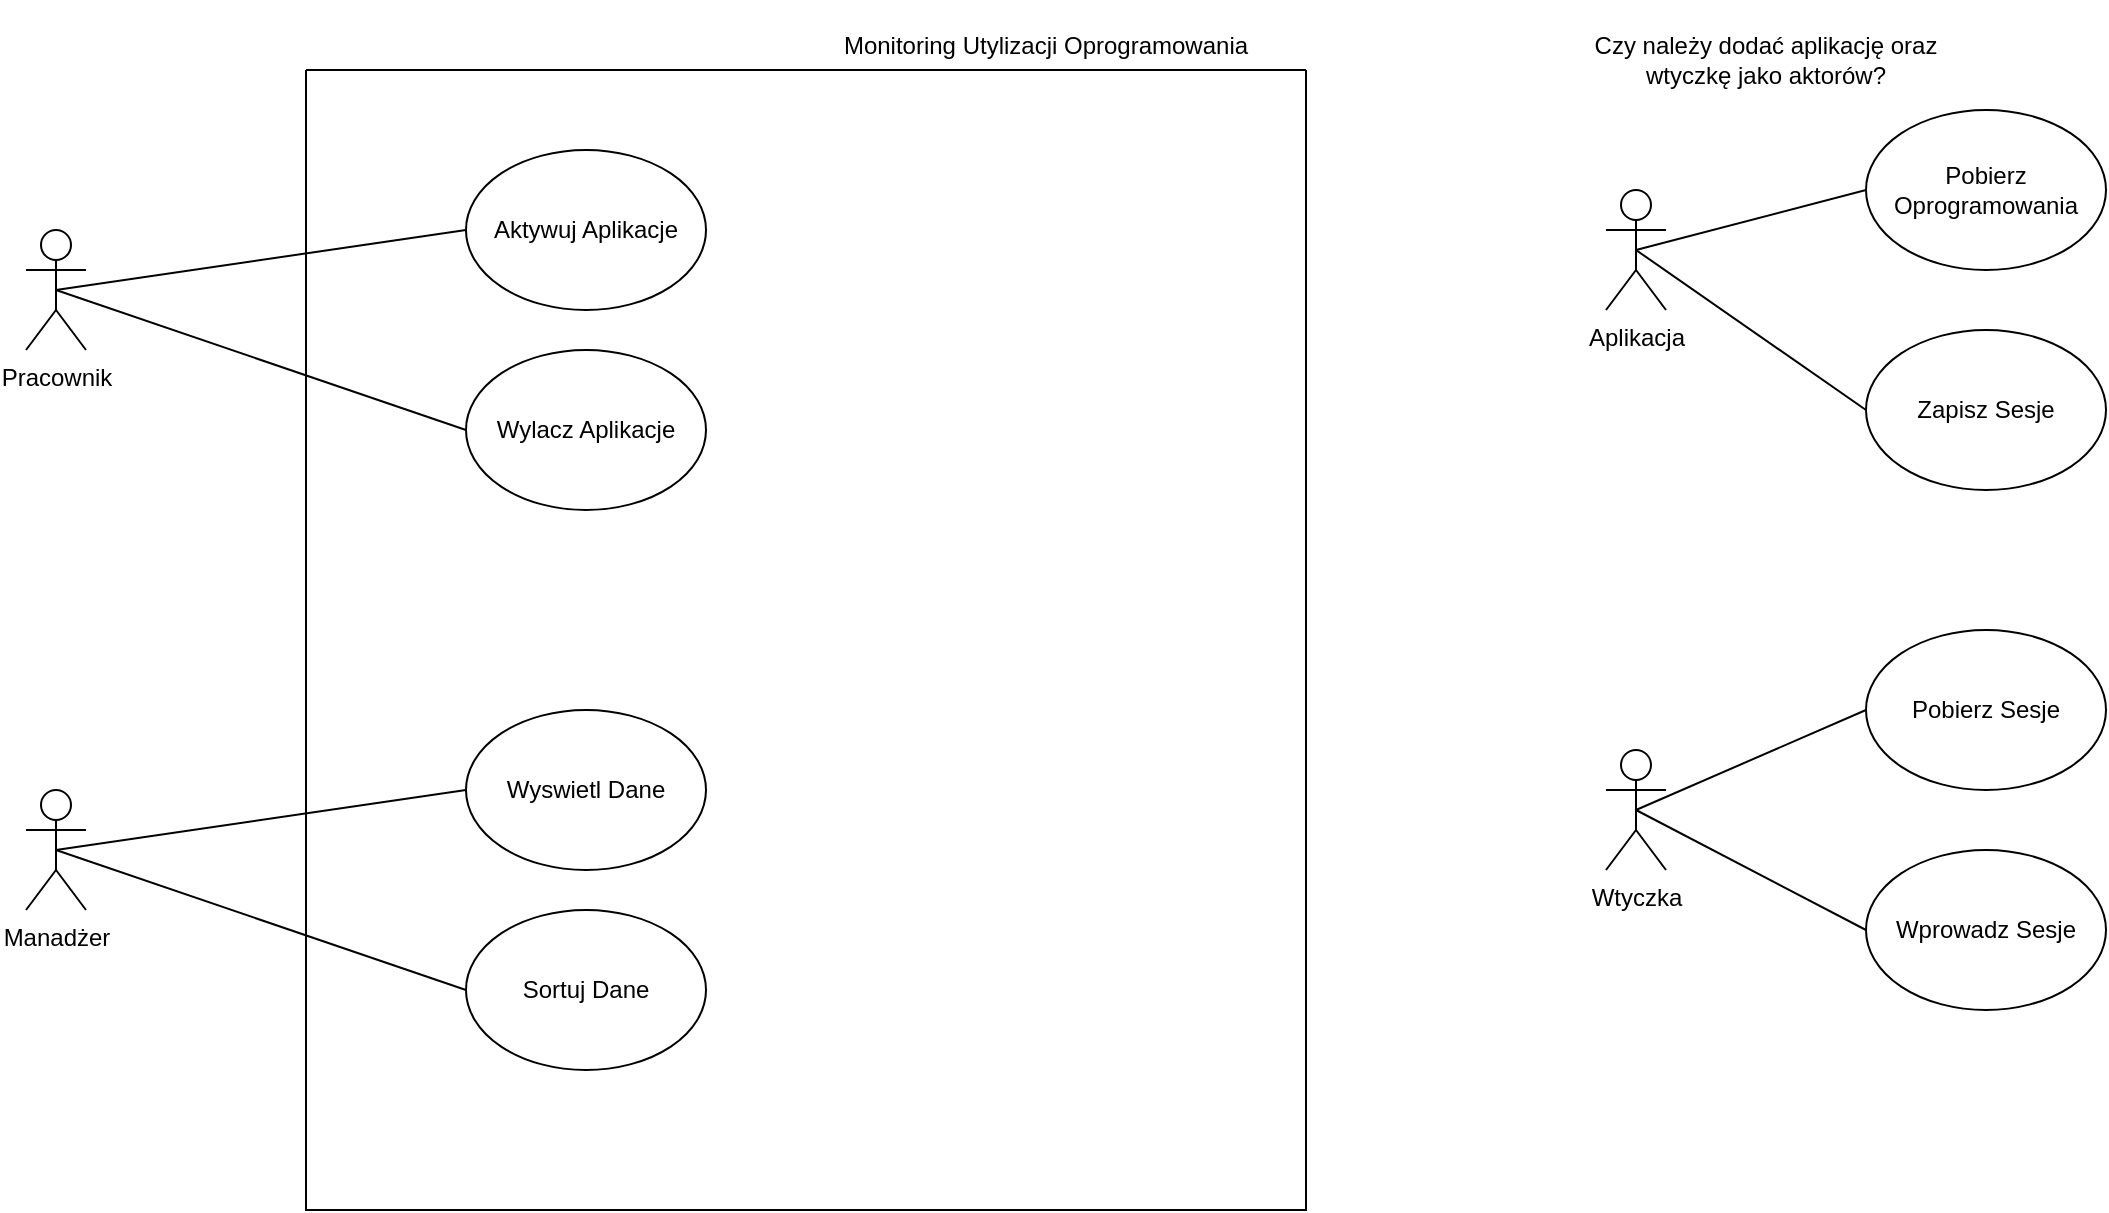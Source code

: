 <mxfile version="24.4.15" type="device">
  <diagram name="Page-1" id="AZ3WZEwg5QrilqC2rqDg">
    <mxGraphModel dx="1136" dy="998" grid="1" gridSize="10" guides="1" tooltips="1" connect="1" arrows="1" fold="1" page="1" pageScale="1" pageWidth="850" pageHeight="1100" math="0" shadow="0">
      <root>
        <mxCell id="0" />
        <mxCell id="1" parent="0" />
        <mxCell id="6FH3GafapizWjMq4wIy3-1" value="" style="swimlane;startSize=0;" vertex="1" parent="1">
          <mxGeometry x="260" y="120" width="500" height="570" as="geometry" />
        </mxCell>
        <mxCell id="6FH3GafapizWjMq4wIy3-7" value="Aktywuj Aplikacje" style="ellipse;whiteSpace=wrap;html=1;" vertex="1" parent="6FH3GafapizWjMq4wIy3-1">
          <mxGeometry x="80" y="40" width="120" height="80" as="geometry" />
        </mxCell>
        <mxCell id="6FH3GafapizWjMq4wIy3-8" value="Wylacz Aplikacje" style="ellipse;whiteSpace=wrap;html=1;" vertex="1" parent="6FH3GafapizWjMq4wIy3-1">
          <mxGeometry x="80" y="140" width="120" height="80" as="geometry" />
        </mxCell>
        <mxCell id="6FH3GafapizWjMq4wIy3-9" value="Wyswietl Dane" style="ellipse;whiteSpace=wrap;html=1;" vertex="1" parent="6FH3GafapizWjMq4wIy3-1">
          <mxGeometry x="80" y="320" width="120" height="80" as="geometry" />
        </mxCell>
        <mxCell id="6FH3GafapizWjMq4wIy3-11" value="Sortuj Dane" style="ellipse;whiteSpace=wrap;html=1;" vertex="1" parent="6FH3GafapizWjMq4wIy3-1">
          <mxGeometry x="80" y="420" width="120" height="80" as="geometry" />
        </mxCell>
        <mxCell id="6FH3GafapizWjMq4wIy3-2" value="&lt;div&gt;Monitoring Utylizacji Oprogramowania&lt;/div&gt;&lt;div&gt;&lt;br&gt;&lt;/div&gt;" style="text;html=1;align=center;verticalAlign=middle;whiteSpace=wrap;rounded=0;" vertex="1" parent="1">
          <mxGeometry x="500" y="110" width="260" height="10" as="geometry" />
        </mxCell>
        <mxCell id="6FH3GafapizWjMq4wIy3-3" value="Pracownik" style="shape=umlActor;verticalLabelPosition=bottom;verticalAlign=top;html=1;outlineConnect=0;" vertex="1" parent="1">
          <mxGeometry x="120" y="200" width="30" height="60" as="geometry" />
        </mxCell>
        <mxCell id="6FH3GafapizWjMq4wIy3-10" value="Manadżer" style="shape=umlActor;verticalLabelPosition=bottom;verticalAlign=top;html=1;outlineConnect=0;" vertex="1" parent="1">
          <mxGeometry x="120" y="480" width="30" height="60" as="geometry" />
        </mxCell>
        <mxCell id="6FH3GafapizWjMq4wIy3-14" value="Aplikacja" style="shape=umlActor;verticalLabelPosition=bottom;verticalAlign=top;html=1;outlineConnect=0;" vertex="1" parent="1">
          <mxGeometry x="910" y="180" width="30" height="60" as="geometry" />
        </mxCell>
        <mxCell id="6FH3GafapizWjMq4wIy3-15" value="Czy należy dodać aplikację oraz wtyczkę jako aktorów?" style="text;html=1;align=center;verticalAlign=middle;whiteSpace=wrap;rounded=0;" vertex="1" parent="1">
          <mxGeometry x="900" y="85" width="180" height="60" as="geometry" />
        </mxCell>
        <mxCell id="6FH3GafapizWjMq4wIy3-16" value="Wtyczka" style="shape=umlActor;verticalLabelPosition=bottom;verticalAlign=top;html=1;outlineConnect=0;" vertex="1" parent="1">
          <mxGeometry x="910" y="460" width="30" height="60" as="geometry" />
        </mxCell>
        <mxCell id="6FH3GafapizWjMq4wIy3-18" value="&lt;div&gt;Pobierz Oprogramowania&lt;/div&gt;" style="ellipse;whiteSpace=wrap;html=1;" vertex="1" parent="1">
          <mxGeometry x="1040" y="140" width="120" height="80" as="geometry" />
        </mxCell>
        <mxCell id="6FH3GafapizWjMq4wIy3-19" value="Zapisz Sesje" style="ellipse;whiteSpace=wrap;html=1;" vertex="1" parent="1">
          <mxGeometry x="1040" y="250" width="120" height="80" as="geometry" />
        </mxCell>
        <mxCell id="6FH3GafapizWjMq4wIy3-20" value="Pobierz Sesje" style="ellipse;whiteSpace=wrap;html=1;" vertex="1" parent="1">
          <mxGeometry x="1040" y="400" width="120" height="80" as="geometry" />
        </mxCell>
        <mxCell id="6FH3GafapizWjMq4wIy3-21" value="Wprowadz Sesje" style="ellipse;whiteSpace=wrap;html=1;" vertex="1" parent="1">
          <mxGeometry x="1040" y="510" width="120" height="80" as="geometry" />
        </mxCell>
        <mxCell id="6FH3GafapizWjMq4wIy3-23" value="" style="endArrow=none;html=1;rounded=0;exitX=0.5;exitY=0.5;exitDx=0;exitDy=0;exitPerimeter=0;entryX=0;entryY=0.5;entryDx=0;entryDy=0;" edge="1" parent="1" source="6FH3GafapizWjMq4wIy3-3" target="6FH3GafapizWjMq4wIy3-7">
          <mxGeometry width="50" height="50" relative="1" as="geometry">
            <mxPoint x="200" y="180" as="sourcePoint" />
            <mxPoint x="250" y="130" as="targetPoint" />
          </mxGeometry>
        </mxCell>
        <mxCell id="6FH3GafapizWjMq4wIy3-24" value="" style="endArrow=none;html=1;rounded=0;exitX=0.5;exitY=0.5;exitDx=0;exitDy=0;exitPerimeter=0;entryX=0;entryY=0.5;entryDx=0;entryDy=0;" edge="1" parent="1" source="6FH3GafapizWjMq4wIy3-3" target="6FH3GafapizWjMq4wIy3-8">
          <mxGeometry width="50" height="50" relative="1" as="geometry">
            <mxPoint x="160" y="380" as="sourcePoint" />
            <mxPoint x="210" y="330" as="targetPoint" />
          </mxGeometry>
        </mxCell>
        <mxCell id="6FH3GafapizWjMq4wIy3-25" value="" style="endArrow=none;html=1;rounded=0;exitX=0.5;exitY=0.5;exitDx=0;exitDy=0;exitPerimeter=0;entryX=0;entryY=0.5;entryDx=0;entryDy=0;" edge="1" parent="1" source="6FH3GafapizWjMq4wIy3-10" target="6FH3GafapizWjMq4wIy3-9">
          <mxGeometry width="50" height="50" relative="1" as="geometry">
            <mxPoint x="290" y="440" as="sourcePoint" />
            <mxPoint x="340" y="390" as="targetPoint" />
          </mxGeometry>
        </mxCell>
        <mxCell id="6FH3GafapizWjMq4wIy3-26" value="" style="endArrow=none;html=1;rounded=0;exitX=0.5;exitY=0.5;exitDx=0;exitDy=0;exitPerimeter=0;entryX=0;entryY=0.5;entryDx=0;entryDy=0;" edge="1" parent="1" source="6FH3GafapizWjMq4wIy3-10" target="6FH3GafapizWjMq4wIy3-11">
          <mxGeometry width="50" height="50" relative="1" as="geometry">
            <mxPoint x="180" y="530" as="sourcePoint" />
            <mxPoint x="310" y="520" as="targetPoint" />
          </mxGeometry>
        </mxCell>
        <mxCell id="6FH3GafapizWjMq4wIy3-27" value="" style="endArrow=none;html=1;rounded=0;exitX=0.5;exitY=0.5;exitDx=0;exitDy=0;exitPerimeter=0;entryX=0;entryY=0.5;entryDx=0;entryDy=0;" edge="1" parent="1" source="6FH3GafapizWjMq4wIy3-16" target="6FH3GafapizWjMq4wIy3-20">
          <mxGeometry width="50" height="50" relative="1" as="geometry">
            <mxPoint x="950" y="440" as="sourcePoint" />
            <mxPoint x="1000" y="390" as="targetPoint" />
          </mxGeometry>
        </mxCell>
        <mxCell id="6FH3GafapizWjMq4wIy3-28" value="" style="endArrow=none;html=1;rounded=0;exitX=0.5;exitY=0.5;exitDx=0;exitDy=0;exitPerimeter=0;entryX=0;entryY=0.5;entryDx=0;entryDy=0;" edge="1" parent="1" source="6FH3GafapizWjMq4wIy3-16" target="6FH3GafapizWjMq4wIy3-21">
          <mxGeometry width="50" height="50" relative="1" as="geometry">
            <mxPoint x="1000" y="680" as="sourcePoint" />
            <mxPoint x="1050" y="630" as="targetPoint" />
          </mxGeometry>
        </mxCell>
        <mxCell id="6FH3GafapizWjMq4wIy3-29" value="" style="endArrow=none;html=1;rounded=0;exitX=0.5;exitY=0.5;exitDx=0;exitDy=0;exitPerimeter=0;entryX=0;entryY=0.5;entryDx=0;entryDy=0;" edge="1" parent="1" source="6FH3GafapizWjMq4wIy3-14" target="6FH3GafapizWjMq4wIy3-18">
          <mxGeometry width="50" height="50" relative="1" as="geometry">
            <mxPoint x="950" y="380" as="sourcePoint" />
            <mxPoint x="1000" y="330" as="targetPoint" />
          </mxGeometry>
        </mxCell>
        <mxCell id="6FH3GafapizWjMq4wIy3-30" value="" style="endArrow=none;html=1;rounded=0;entryX=0;entryY=0.5;entryDx=0;entryDy=0;exitX=0.5;exitY=0.5;exitDx=0;exitDy=0;exitPerimeter=0;" edge="1" parent="1" source="6FH3GafapizWjMq4wIy3-14" target="6FH3GafapizWjMq4wIy3-19">
          <mxGeometry width="50" height="50" relative="1" as="geometry">
            <mxPoint x="960" y="230" as="sourcePoint" />
            <mxPoint x="1030" y="220" as="targetPoint" />
          </mxGeometry>
        </mxCell>
      </root>
    </mxGraphModel>
  </diagram>
</mxfile>
